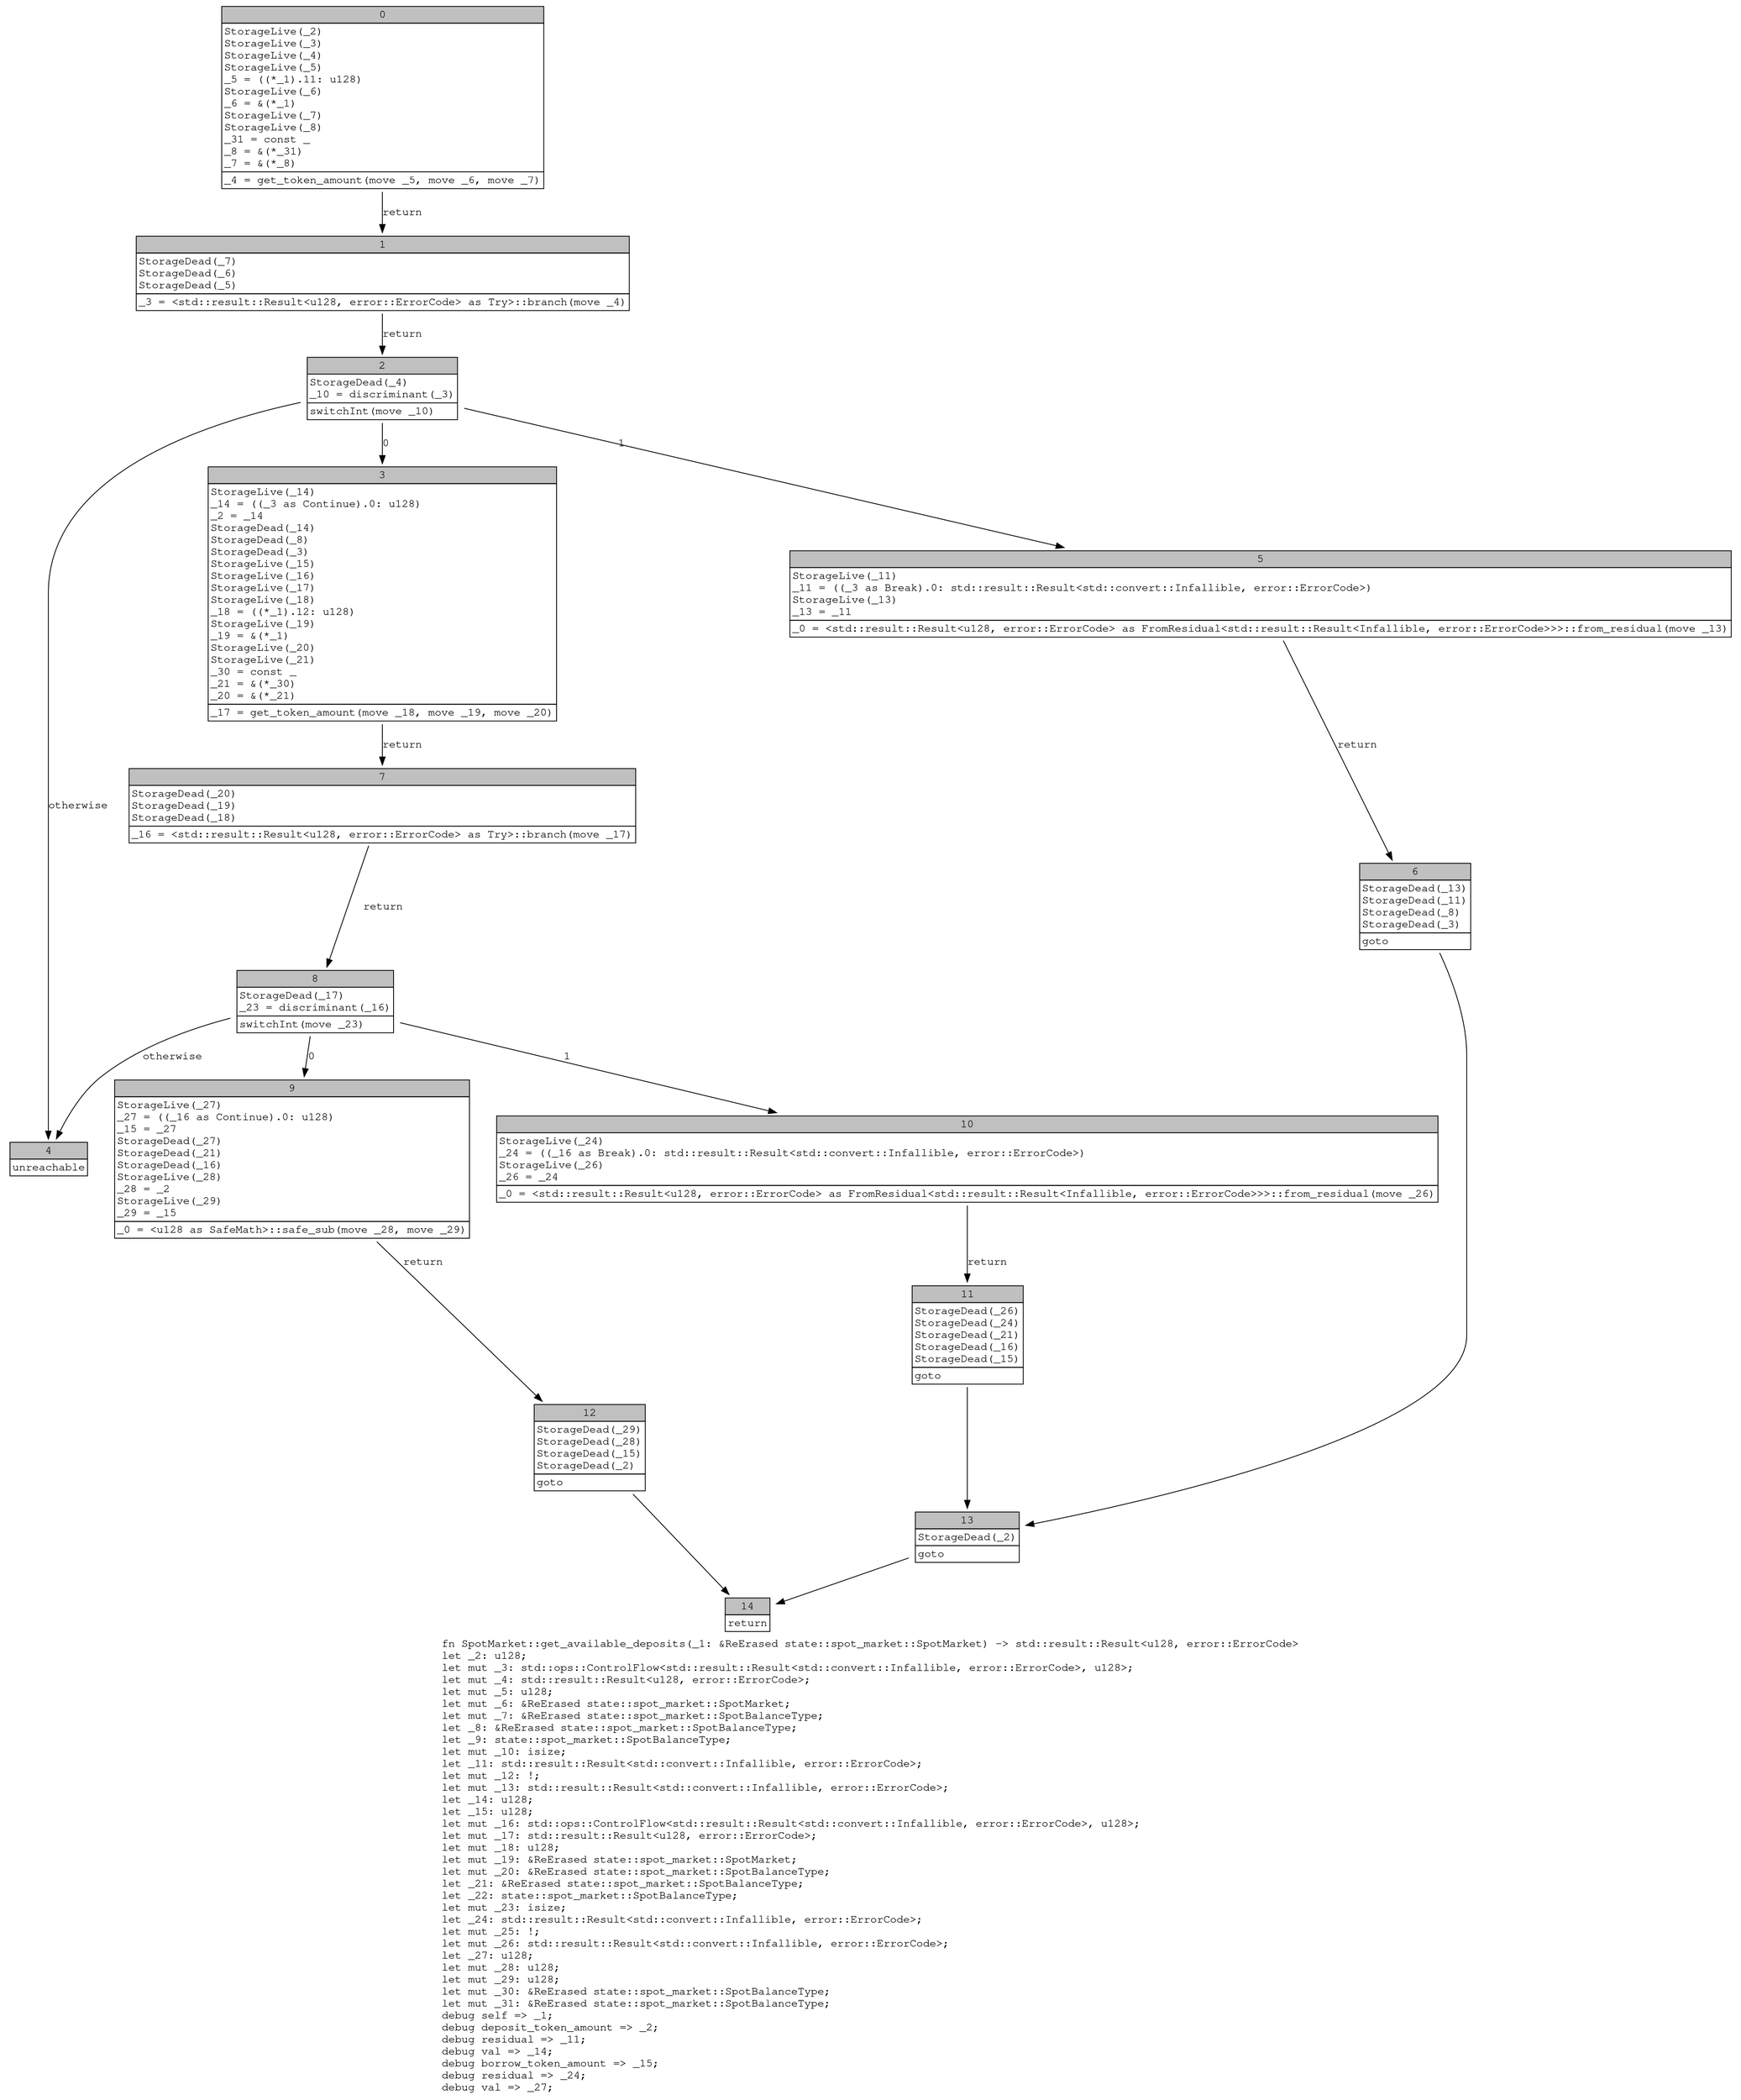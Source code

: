 digraph Mir_0_4088 {
    graph [fontname="Courier, monospace"];
    node [fontname="Courier, monospace"];
    edge [fontname="Courier, monospace"];
    label=<fn SpotMarket::get_available_deposits(_1: &amp;ReErased state::spot_market::SpotMarket) -&gt; std::result::Result&lt;u128, error::ErrorCode&gt;<br align="left"/>let _2: u128;<br align="left"/>let mut _3: std::ops::ControlFlow&lt;std::result::Result&lt;std::convert::Infallible, error::ErrorCode&gt;, u128&gt;;<br align="left"/>let mut _4: std::result::Result&lt;u128, error::ErrorCode&gt;;<br align="left"/>let mut _5: u128;<br align="left"/>let mut _6: &amp;ReErased state::spot_market::SpotMarket;<br align="left"/>let mut _7: &amp;ReErased state::spot_market::SpotBalanceType;<br align="left"/>let _8: &amp;ReErased state::spot_market::SpotBalanceType;<br align="left"/>let _9: state::spot_market::SpotBalanceType;<br align="left"/>let mut _10: isize;<br align="left"/>let _11: std::result::Result&lt;std::convert::Infallible, error::ErrorCode&gt;;<br align="left"/>let mut _12: !;<br align="left"/>let mut _13: std::result::Result&lt;std::convert::Infallible, error::ErrorCode&gt;;<br align="left"/>let _14: u128;<br align="left"/>let _15: u128;<br align="left"/>let mut _16: std::ops::ControlFlow&lt;std::result::Result&lt;std::convert::Infallible, error::ErrorCode&gt;, u128&gt;;<br align="left"/>let mut _17: std::result::Result&lt;u128, error::ErrorCode&gt;;<br align="left"/>let mut _18: u128;<br align="left"/>let mut _19: &amp;ReErased state::spot_market::SpotMarket;<br align="left"/>let mut _20: &amp;ReErased state::spot_market::SpotBalanceType;<br align="left"/>let _21: &amp;ReErased state::spot_market::SpotBalanceType;<br align="left"/>let _22: state::spot_market::SpotBalanceType;<br align="left"/>let mut _23: isize;<br align="left"/>let _24: std::result::Result&lt;std::convert::Infallible, error::ErrorCode&gt;;<br align="left"/>let mut _25: !;<br align="left"/>let mut _26: std::result::Result&lt;std::convert::Infallible, error::ErrorCode&gt;;<br align="left"/>let _27: u128;<br align="left"/>let mut _28: u128;<br align="left"/>let mut _29: u128;<br align="left"/>let mut _30: &amp;ReErased state::spot_market::SpotBalanceType;<br align="left"/>let mut _31: &amp;ReErased state::spot_market::SpotBalanceType;<br align="left"/>debug self =&gt; _1;<br align="left"/>debug deposit_token_amount =&gt; _2;<br align="left"/>debug residual =&gt; _11;<br align="left"/>debug val =&gt; _14;<br align="left"/>debug borrow_token_amount =&gt; _15;<br align="left"/>debug residual =&gt; _24;<br align="left"/>debug val =&gt; _27;<br align="left"/>>;
    bb0__0_4088 [shape="none", label=<<table border="0" cellborder="1" cellspacing="0"><tr><td bgcolor="gray" align="center" colspan="1">0</td></tr><tr><td align="left" balign="left">StorageLive(_2)<br/>StorageLive(_3)<br/>StorageLive(_4)<br/>StorageLive(_5)<br/>_5 = ((*_1).11: u128)<br/>StorageLive(_6)<br/>_6 = &amp;(*_1)<br/>StorageLive(_7)<br/>StorageLive(_8)<br/>_31 = const _<br/>_8 = &amp;(*_31)<br/>_7 = &amp;(*_8)<br/></td></tr><tr><td align="left">_4 = get_token_amount(move _5, move _6, move _7)</td></tr></table>>];
    bb1__0_4088 [shape="none", label=<<table border="0" cellborder="1" cellspacing="0"><tr><td bgcolor="gray" align="center" colspan="1">1</td></tr><tr><td align="left" balign="left">StorageDead(_7)<br/>StorageDead(_6)<br/>StorageDead(_5)<br/></td></tr><tr><td align="left">_3 = &lt;std::result::Result&lt;u128, error::ErrorCode&gt; as Try&gt;::branch(move _4)</td></tr></table>>];
    bb2__0_4088 [shape="none", label=<<table border="0" cellborder="1" cellspacing="0"><tr><td bgcolor="gray" align="center" colspan="1">2</td></tr><tr><td align="left" balign="left">StorageDead(_4)<br/>_10 = discriminant(_3)<br/></td></tr><tr><td align="left">switchInt(move _10)</td></tr></table>>];
    bb3__0_4088 [shape="none", label=<<table border="0" cellborder="1" cellspacing="0"><tr><td bgcolor="gray" align="center" colspan="1">3</td></tr><tr><td align="left" balign="left">StorageLive(_14)<br/>_14 = ((_3 as Continue).0: u128)<br/>_2 = _14<br/>StorageDead(_14)<br/>StorageDead(_8)<br/>StorageDead(_3)<br/>StorageLive(_15)<br/>StorageLive(_16)<br/>StorageLive(_17)<br/>StorageLive(_18)<br/>_18 = ((*_1).12: u128)<br/>StorageLive(_19)<br/>_19 = &amp;(*_1)<br/>StorageLive(_20)<br/>StorageLive(_21)<br/>_30 = const _<br/>_21 = &amp;(*_30)<br/>_20 = &amp;(*_21)<br/></td></tr><tr><td align="left">_17 = get_token_amount(move _18, move _19, move _20)</td></tr></table>>];
    bb4__0_4088 [shape="none", label=<<table border="0" cellborder="1" cellspacing="0"><tr><td bgcolor="gray" align="center" colspan="1">4</td></tr><tr><td align="left">unreachable</td></tr></table>>];
    bb5__0_4088 [shape="none", label=<<table border="0" cellborder="1" cellspacing="0"><tr><td bgcolor="gray" align="center" colspan="1">5</td></tr><tr><td align="left" balign="left">StorageLive(_11)<br/>_11 = ((_3 as Break).0: std::result::Result&lt;std::convert::Infallible, error::ErrorCode&gt;)<br/>StorageLive(_13)<br/>_13 = _11<br/></td></tr><tr><td align="left">_0 = &lt;std::result::Result&lt;u128, error::ErrorCode&gt; as FromResidual&lt;std::result::Result&lt;Infallible, error::ErrorCode&gt;&gt;&gt;::from_residual(move _13)</td></tr></table>>];
    bb6__0_4088 [shape="none", label=<<table border="0" cellborder="1" cellspacing="0"><tr><td bgcolor="gray" align="center" colspan="1">6</td></tr><tr><td align="left" balign="left">StorageDead(_13)<br/>StorageDead(_11)<br/>StorageDead(_8)<br/>StorageDead(_3)<br/></td></tr><tr><td align="left">goto</td></tr></table>>];
    bb7__0_4088 [shape="none", label=<<table border="0" cellborder="1" cellspacing="0"><tr><td bgcolor="gray" align="center" colspan="1">7</td></tr><tr><td align="left" balign="left">StorageDead(_20)<br/>StorageDead(_19)<br/>StorageDead(_18)<br/></td></tr><tr><td align="left">_16 = &lt;std::result::Result&lt;u128, error::ErrorCode&gt; as Try&gt;::branch(move _17)</td></tr></table>>];
    bb8__0_4088 [shape="none", label=<<table border="0" cellborder="1" cellspacing="0"><tr><td bgcolor="gray" align="center" colspan="1">8</td></tr><tr><td align="left" balign="left">StorageDead(_17)<br/>_23 = discriminant(_16)<br/></td></tr><tr><td align="left">switchInt(move _23)</td></tr></table>>];
    bb9__0_4088 [shape="none", label=<<table border="0" cellborder="1" cellspacing="0"><tr><td bgcolor="gray" align="center" colspan="1">9</td></tr><tr><td align="left" balign="left">StorageLive(_27)<br/>_27 = ((_16 as Continue).0: u128)<br/>_15 = _27<br/>StorageDead(_27)<br/>StorageDead(_21)<br/>StorageDead(_16)<br/>StorageLive(_28)<br/>_28 = _2<br/>StorageLive(_29)<br/>_29 = _15<br/></td></tr><tr><td align="left">_0 = &lt;u128 as SafeMath&gt;::safe_sub(move _28, move _29)</td></tr></table>>];
    bb10__0_4088 [shape="none", label=<<table border="0" cellborder="1" cellspacing="0"><tr><td bgcolor="gray" align="center" colspan="1">10</td></tr><tr><td align="left" balign="left">StorageLive(_24)<br/>_24 = ((_16 as Break).0: std::result::Result&lt;std::convert::Infallible, error::ErrorCode&gt;)<br/>StorageLive(_26)<br/>_26 = _24<br/></td></tr><tr><td align="left">_0 = &lt;std::result::Result&lt;u128, error::ErrorCode&gt; as FromResidual&lt;std::result::Result&lt;Infallible, error::ErrorCode&gt;&gt;&gt;::from_residual(move _26)</td></tr></table>>];
    bb11__0_4088 [shape="none", label=<<table border="0" cellborder="1" cellspacing="0"><tr><td bgcolor="gray" align="center" colspan="1">11</td></tr><tr><td align="left" balign="left">StorageDead(_26)<br/>StorageDead(_24)<br/>StorageDead(_21)<br/>StorageDead(_16)<br/>StorageDead(_15)<br/></td></tr><tr><td align="left">goto</td></tr></table>>];
    bb12__0_4088 [shape="none", label=<<table border="0" cellborder="1" cellspacing="0"><tr><td bgcolor="gray" align="center" colspan="1">12</td></tr><tr><td align="left" balign="left">StorageDead(_29)<br/>StorageDead(_28)<br/>StorageDead(_15)<br/>StorageDead(_2)<br/></td></tr><tr><td align="left">goto</td></tr></table>>];
    bb13__0_4088 [shape="none", label=<<table border="0" cellborder="1" cellspacing="0"><tr><td bgcolor="gray" align="center" colspan="1">13</td></tr><tr><td align="left" balign="left">StorageDead(_2)<br/></td></tr><tr><td align="left">goto</td></tr></table>>];
    bb14__0_4088 [shape="none", label=<<table border="0" cellborder="1" cellspacing="0"><tr><td bgcolor="gray" align="center" colspan="1">14</td></tr><tr><td align="left">return</td></tr></table>>];
    bb0__0_4088 -> bb1__0_4088 [label="return"];
    bb1__0_4088 -> bb2__0_4088 [label="return"];
    bb2__0_4088 -> bb3__0_4088 [label="0"];
    bb2__0_4088 -> bb5__0_4088 [label="1"];
    bb2__0_4088 -> bb4__0_4088 [label="otherwise"];
    bb3__0_4088 -> bb7__0_4088 [label="return"];
    bb5__0_4088 -> bb6__0_4088 [label="return"];
    bb6__0_4088 -> bb13__0_4088 [label=""];
    bb7__0_4088 -> bb8__0_4088 [label="return"];
    bb8__0_4088 -> bb9__0_4088 [label="0"];
    bb8__0_4088 -> bb10__0_4088 [label="1"];
    bb8__0_4088 -> bb4__0_4088 [label="otherwise"];
    bb9__0_4088 -> bb12__0_4088 [label="return"];
    bb10__0_4088 -> bb11__0_4088 [label="return"];
    bb11__0_4088 -> bb13__0_4088 [label=""];
    bb12__0_4088 -> bb14__0_4088 [label=""];
    bb13__0_4088 -> bb14__0_4088 [label=""];
}
